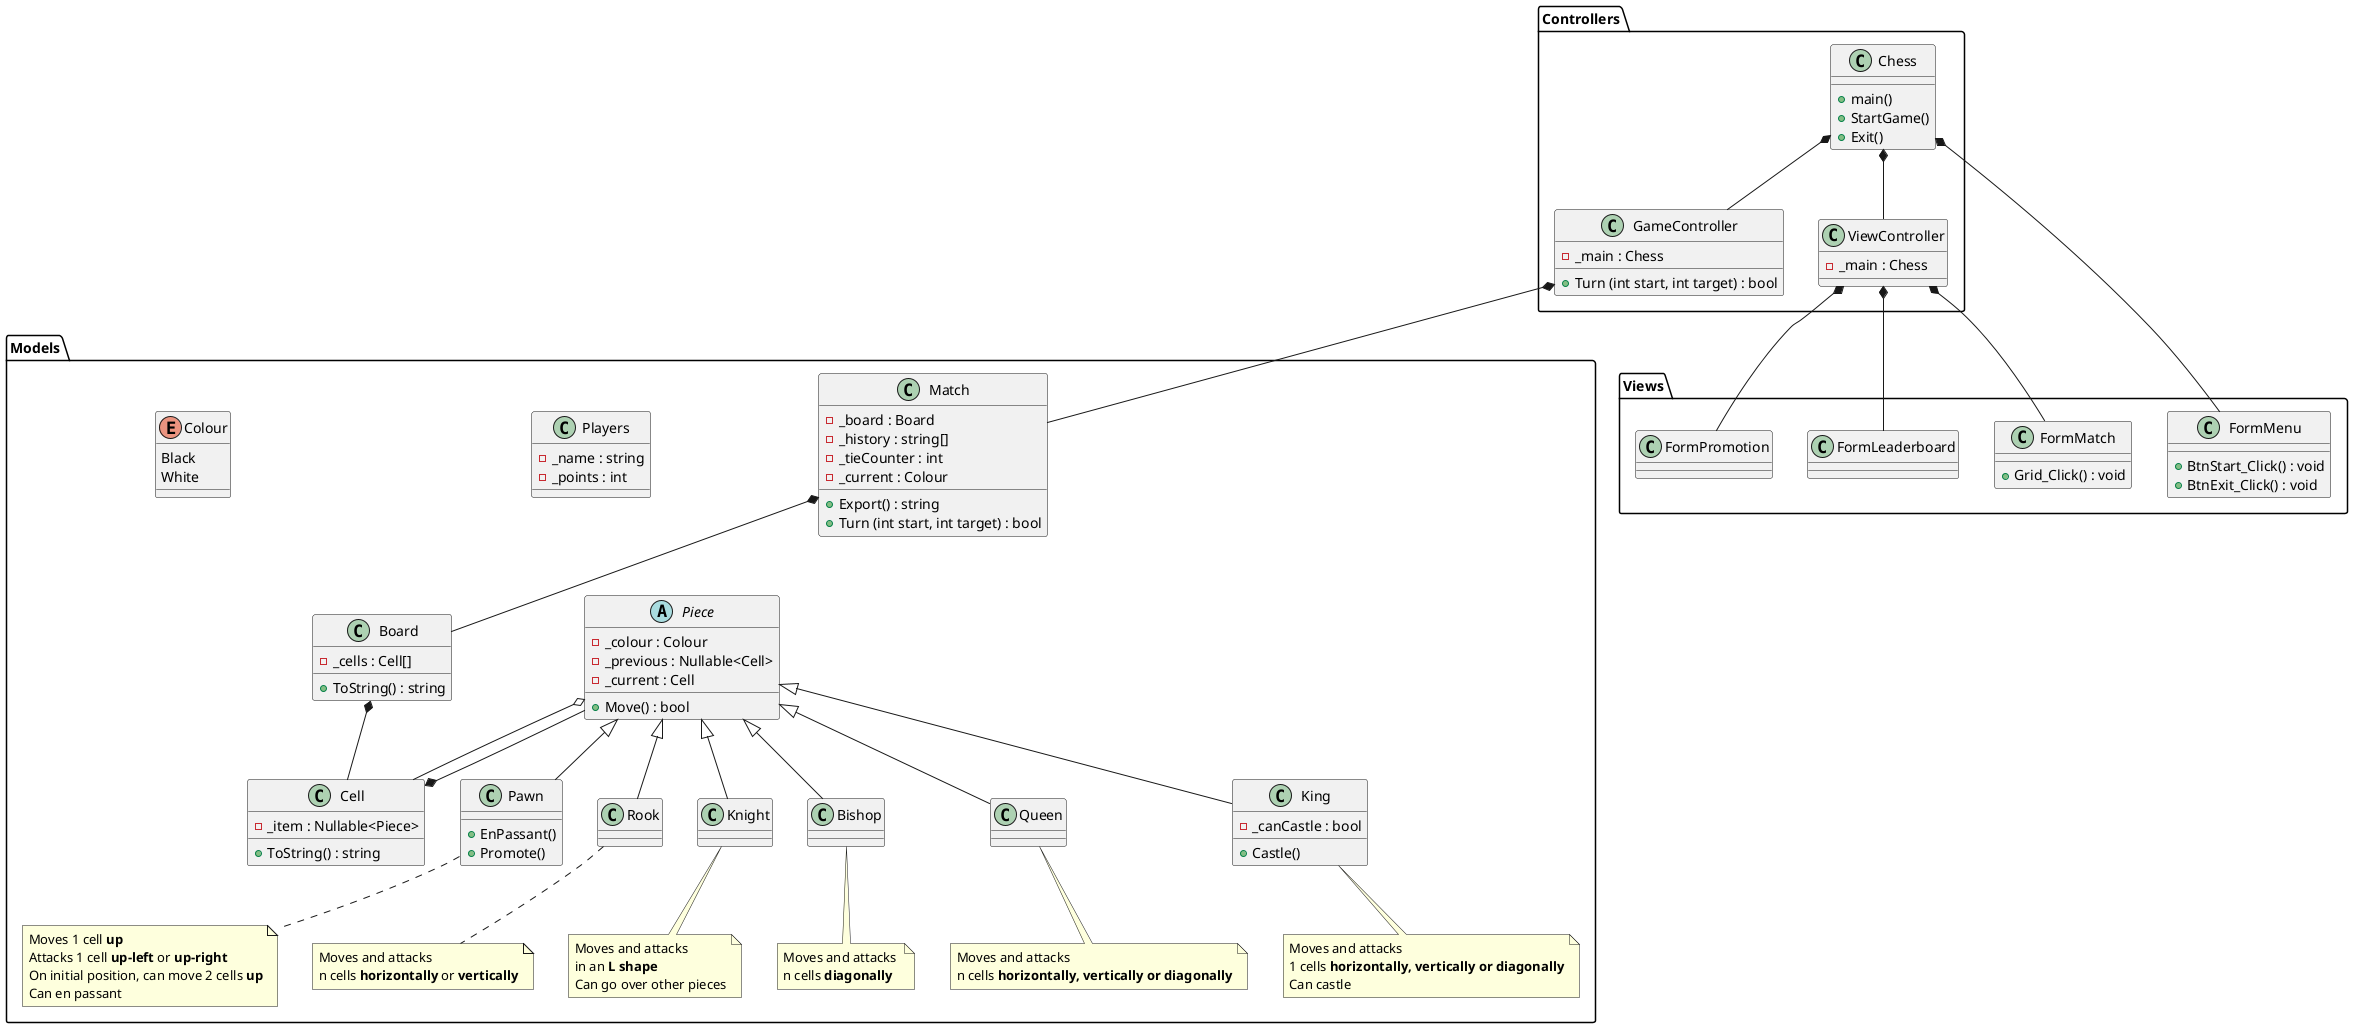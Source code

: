 @startuml Class

'https://plantuml.com/class-diagram
namespace Models {
    abstract class Piece {
        - _colour : Colour
        - _previous : Nullable<Cell>
        - _current : Cell
        + Move() : bool
    }

    class Pawn extends Piece {
        + EnPassant()
        + Promote()
    }
    note bottom of Pawn
        Moves 1 cell <b>up</b>
        Attacks 1 cell <b>up-left</b> or <b>up-right</b>
        On initial position, can move 2 cells <b>up</b>
        Can en passant
    end note

    class Rook  extends Piece {

    }
    note bottom of Rook
        Moves and attacks 
        n cells <b>horizontally</b> or <b>vertically</b>
    end note

    class Knight extends Piece {

    }
    note bottom of Knight
        Moves and attacks 
        in an <b>L shape</b>
        Can go over other pieces
    end note

    class Bishop extends Piece {

    }
    note bottom of Bishop
        Moves and attacks 
        n cells <b>diagonally</b>
    end note

    class Queen extends Piece {

    }
    note bottom of Queen
        Moves and attacks 
        n cells <b>horizontally, vertically or diagonally</b>
    end note

    class King extends Piece {
        - _canCastle : bool
        + Castle()
    }
    note bottom of King
        Moves and attacks 
        1 cells <b>horizontally, vertically or diagonally</b>
        Can castle
    end note

    class Match {
        - _board : Board
        - _history : string[]
        - _tieCounter : int
        - _current : Colour
        + Export() : string
        + Turn (int start, int target) : bool
    }
    class Board {
        - _cells : Cell[]
        + ToString() : string
    }
    class Cell {
        - _item : Nullable<Piece>
        + ToString() : string

    }
    class Players {
        - _name : string
        - _points : int
    }
    enum Colour {
        Black
        White
    }

    Match *-- Board
    Board *-- Cell
    Cell *-- Piece
    Piece o-- Cell
}

namespace Controllers {
    class Chess {
        + main() 
        + StartGame()
        + Exit()
    }
    class GameController  {
        - _main : Chess
        + Turn (int start, int target) : bool
    }
    class ViewController  {
        - _main : Chess
    }

    Chess *-- GameController
    Chess *-- ViewController
}

namespace Views {
    class FormMenu {
        + BtnStart_Click() : void
        + BtnExit_Click() : void
    }
    class FormMatch {
        + Grid_Click() : void
    }
    class FormLeaderboard {
                   
    }
    class FormPromotion {
        
    }
}

Controllers.GameController *-- Models.Match
Controllers.Chess *-- Views.FormMenu
                      Controllers.ViewController *-- Views.FormMatch
                      Controllers.ViewController *-- Views.FormLeaderboard
Controllers.ViewController *-- Views.FormPromotion

@enduml